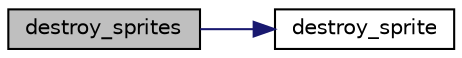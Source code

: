 digraph "destroy_sprites"
{
 // LATEX_PDF_SIZE
  edge [fontname="Helvetica",fontsize="10",labelfontname="Helvetica",labelfontsize="10"];
  node [fontname="Helvetica",fontsize="10",shape=record];
  rankdir="LR";
  Node1 [label="destroy_sprites",height=0.2,width=0.4,color="black", fillcolor="grey75", style="filled", fontcolor="black",tooltip="Destroys and frees memory for all the sprites created."];
  Node1 -> Node2 [color="midnightblue",fontsize="10",style="solid"];
  Node2 [label="destroy_sprite",height=0.2,width=0.4,color="black", fillcolor="white", style="filled",URL="$sprite_8c.html#af16c6befaac9ffb673b9e3c798d542ed",tooltip="Destroys a sprite and frees allocated memory."];
}
